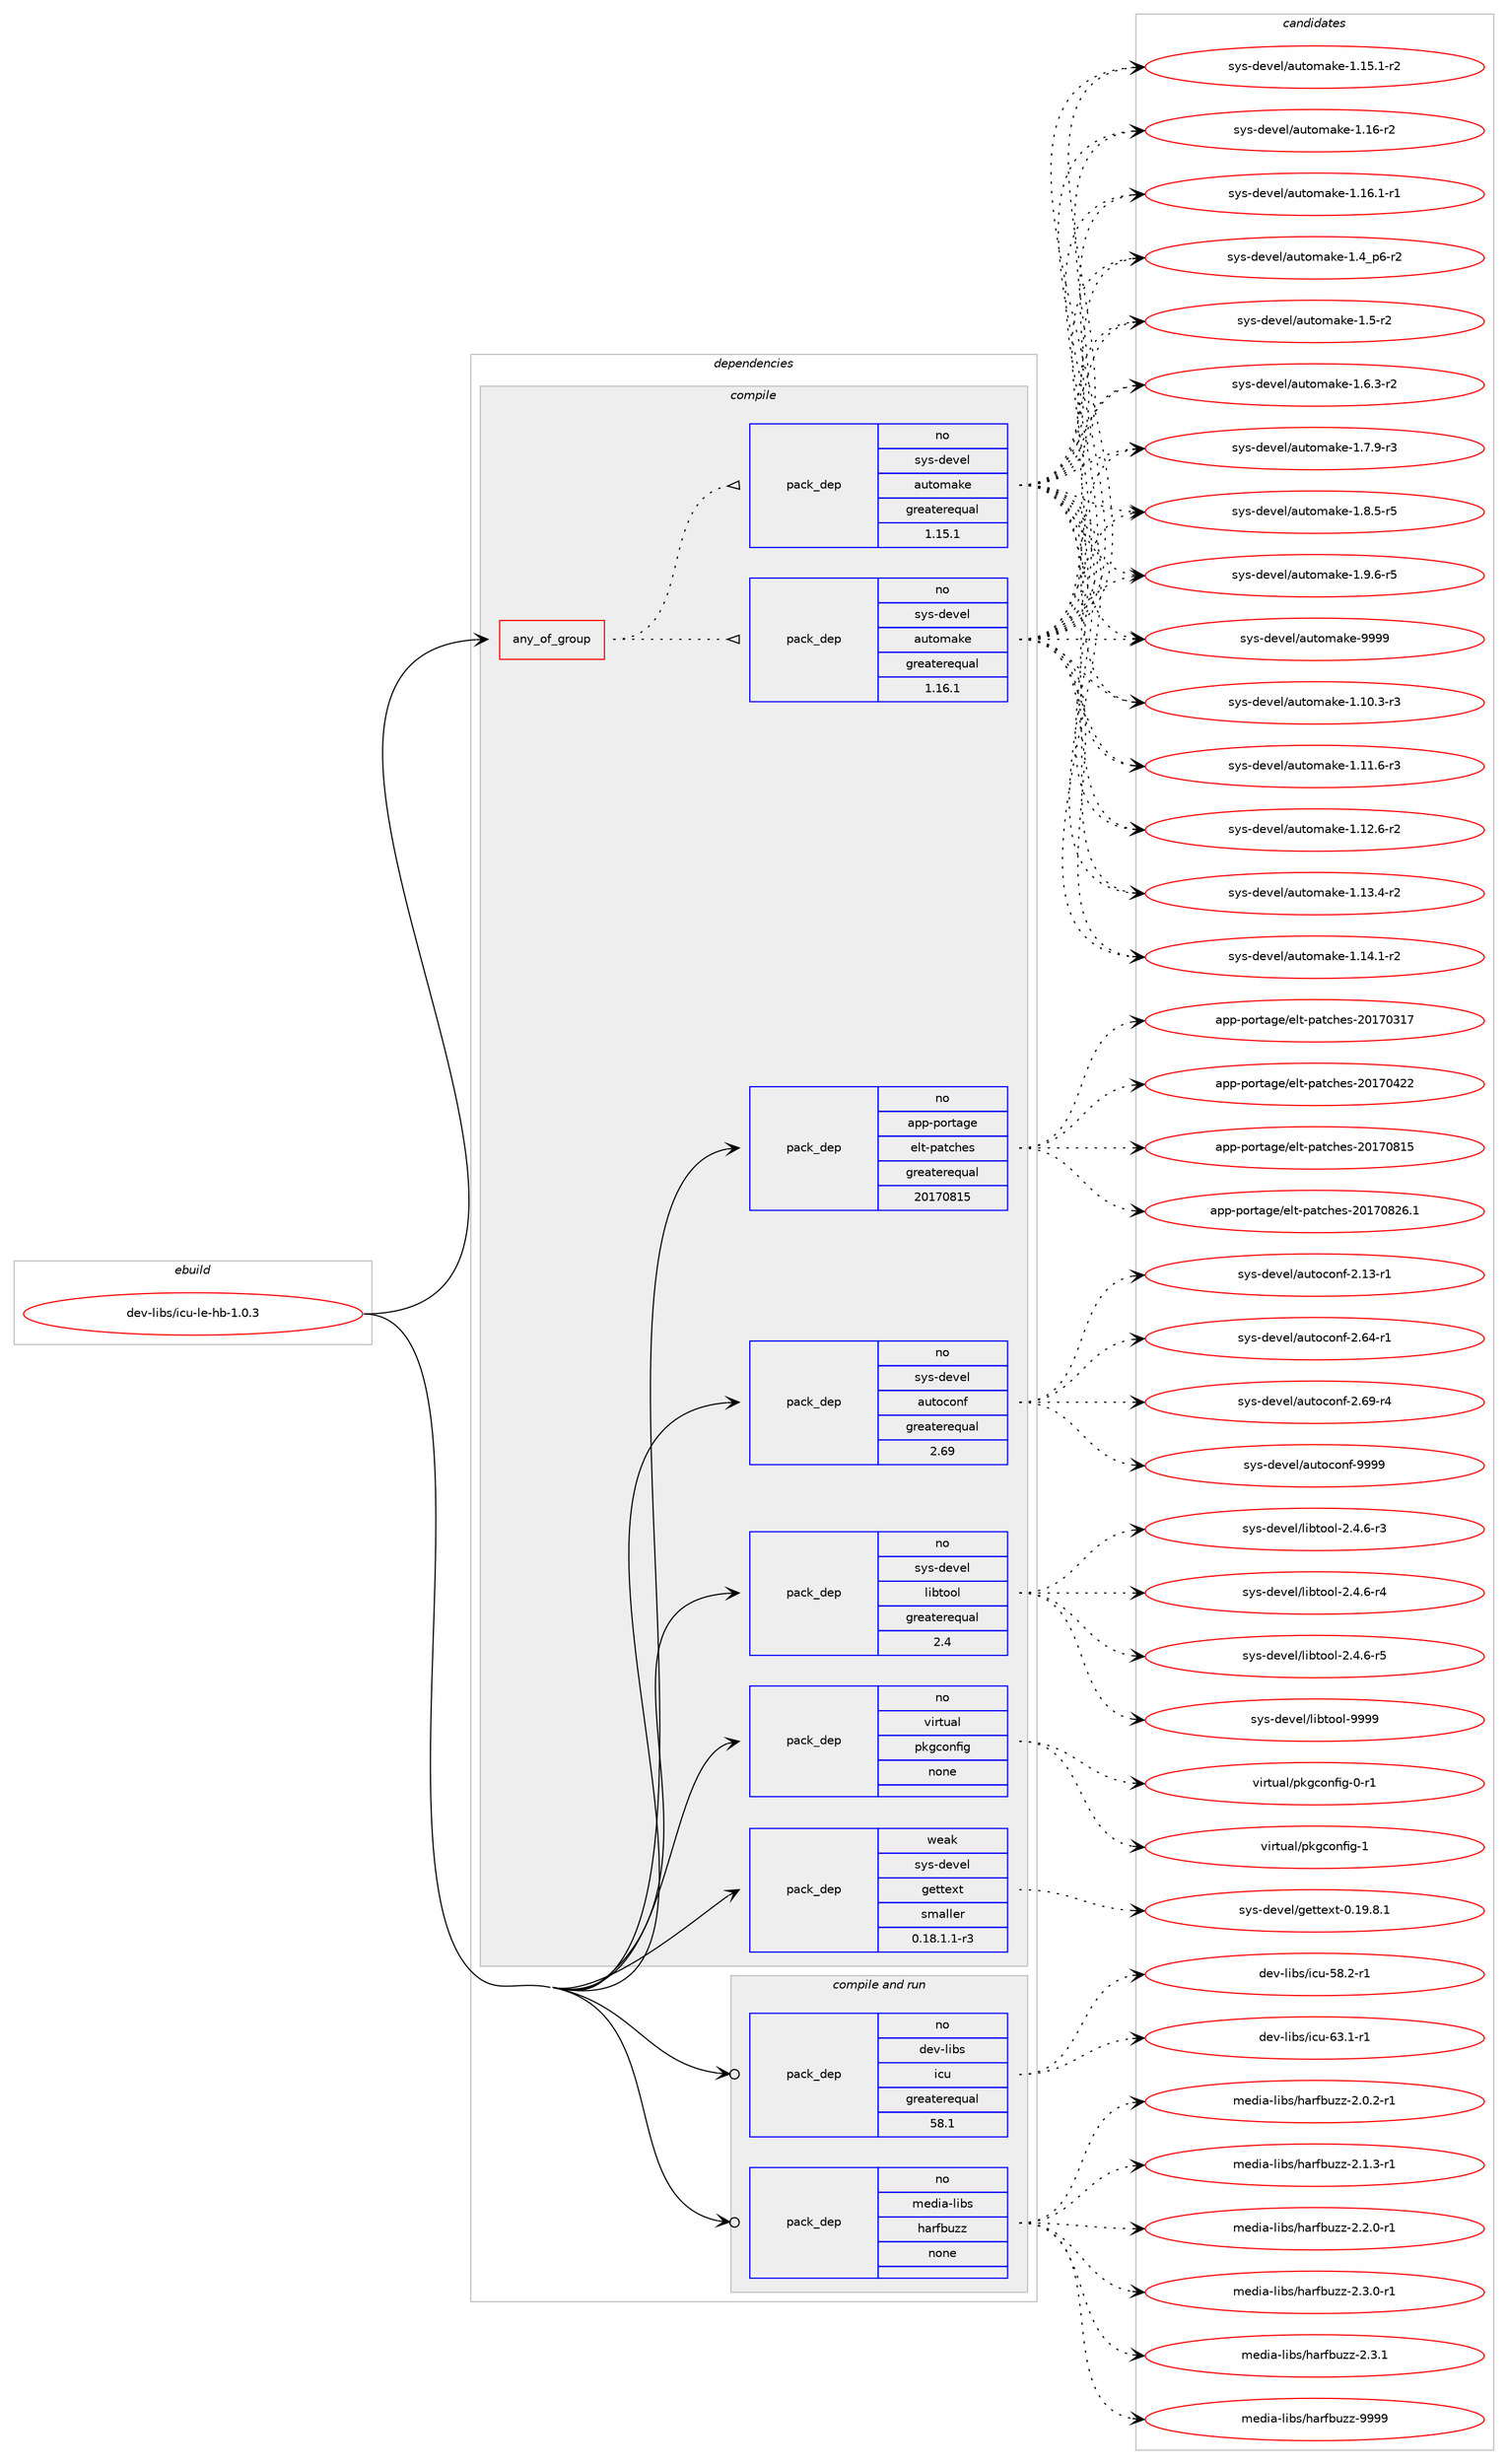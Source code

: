 digraph prolog {

# *************
# Graph options
# *************

newrank=true;
concentrate=true;
compound=true;
graph [rankdir=LR,fontname=Helvetica,fontsize=10,ranksep=1.5];#, ranksep=2.5, nodesep=0.2];
edge  [arrowhead=vee];
node  [fontname=Helvetica,fontsize=10];

# **********
# The ebuild
# **********

subgraph cluster_leftcol {
color=gray;
rank=same;
label=<<i>ebuild</i>>;
id [label="dev-libs/icu-le-hb-1.0.3", color=red, width=4, href="../dev-libs/icu-le-hb-1.0.3.svg"];
}

# ****************
# The dependencies
# ****************

subgraph cluster_midcol {
color=gray;
label=<<i>dependencies</i>>;
subgraph cluster_compile {
fillcolor="#eeeeee";
style=filled;
label=<<i>compile</i>>;
subgraph any22172 {
dependency1366354 [label=<<TABLE BORDER="0" CELLBORDER="1" CELLSPACING="0" CELLPADDING="4"><TR><TD CELLPADDING="10">any_of_group</TD></TR></TABLE>>, shape=none, color=red];subgraph pack977879 {
dependency1366355 [label=<<TABLE BORDER="0" CELLBORDER="1" CELLSPACING="0" CELLPADDING="4" WIDTH="220"><TR><TD ROWSPAN="6" CELLPADDING="30">pack_dep</TD></TR><TR><TD WIDTH="110">no</TD></TR><TR><TD>sys-devel</TD></TR><TR><TD>automake</TD></TR><TR><TD>greaterequal</TD></TR><TR><TD>1.16.1</TD></TR></TABLE>>, shape=none, color=blue];
}
dependency1366354:e -> dependency1366355:w [weight=20,style="dotted",arrowhead="oinv"];
subgraph pack977880 {
dependency1366356 [label=<<TABLE BORDER="0" CELLBORDER="1" CELLSPACING="0" CELLPADDING="4" WIDTH="220"><TR><TD ROWSPAN="6" CELLPADDING="30">pack_dep</TD></TR><TR><TD WIDTH="110">no</TD></TR><TR><TD>sys-devel</TD></TR><TR><TD>automake</TD></TR><TR><TD>greaterequal</TD></TR><TR><TD>1.15.1</TD></TR></TABLE>>, shape=none, color=blue];
}
dependency1366354:e -> dependency1366356:w [weight=20,style="dotted",arrowhead="oinv"];
}
id:e -> dependency1366354:w [weight=20,style="solid",arrowhead="vee"];
subgraph pack977881 {
dependency1366357 [label=<<TABLE BORDER="0" CELLBORDER="1" CELLSPACING="0" CELLPADDING="4" WIDTH="220"><TR><TD ROWSPAN="6" CELLPADDING="30">pack_dep</TD></TR><TR><TD WIDTH="110">no</TD></TR><TR><TD>app-portage</TD></TR><TR><TD>elt-patches</TD></TR><TR><TD>greaterequal</TD></TR><TR><TD>20170815</TD></TR></TABLE>>, shape=none, color=blue];
}
id:e -> dependency1366357:w [weight=20,style="solid",arrowhead="vee"];
subgraph pack977882 {
dependency1366358 [label=<<TABLE BORDER="0" CELLBORDER="1" CELLSPACING="0" CELLPADDING="4" WIDTH="220"><TR><TD ROWSPAN="6" CELLPADDING="30">pack_dep</TD></TR><TR><TD WIDTH="110">no</TD></TR><TR><TD>sys-devel</TD></TR><TR><TD>autoconf</TD></TR><TR><TD>greaterequal</TD></TR><TR><TD>2.69</TD></TR></TABLE>>, shape=none, color=blue];
}
id:e -> dependency1366358:w [weight=20,style="solid",arrowhead="vee"];
subgraph pack977883 {
dependency1366359 [label=<<TABLE BORDER="0" CELLBORDER="1" CELLSPACING="0" CELLPADDING="4" WIDTH="220"><TR><TD ROWSPAN="6" CELLPADDING="30">pack_dep</TD></TR><TR><TD WIDTH="110">no</TD></TR><TR><TD>sys-devel</TD></TR><TR><TD>libtool</TD></TR><TR><TD>greaterequal</TD></TR><TR><TD>2.4</TD></TR></TABLE>>, shape=none, color=blue];
}
id:e -> dependency1366359:w [weight=20,style="solid",arrowhead="vee"];
subgraph pack977884 {
dependency1366360 [label=<<TABLE BORDER="0" CELLBORDER="1" CELLSPACING="0" CELLPADDING="4" WIDTH="220"><TR><TD ROWSPAN="6" CELLPADDING="30">pack_dep</TD></TR><TR><TD WIDTH="110">no</TD></TR><TR><TD>virtual</TD></TR><TR><TD>pkgconfig</TD></TR><TR><TD>none</TD></TR><TR><TD></TD></TR></TABLE>>, shape=none, color=blue];
}
id:e -> dependency1366360:w [weight=20,style="solid",arrowhead="vee"];
subgraph pack977885 {
dependency1366361 [label=<<TABLE BORDER="0" CELLBORDER="1" CELLSPACING="0" CELLPADDING="4" WIDTH="220"><TR><TD ROWSPAN="6" CELLPADDING="30">pack_dep</TD></TR><TR><TD WIDTH="110">weak</TD></TR><TR><TD>sys-devel</TD></TR><TR><TD>gettext</TD></TR><TR><TD>smaller</TD></TR><TR><TD>0.18.1.1-r3</TD></TR></TABLE>>, shape=none, color=blue];
}
id:e -> dependency1366361:w [weight=20,style="solid",arrowhead="vee"];
}
subgraph cluster_compileandrun {
fillcolor="#eeeeee";
style=filled;
label=<<i>compile and run</i>>;
subgraph pack977886 {
dependency1366362 [label=<<TABLE BORDER="0" CELLBORDER="1" CELLSPACING="0" CELLPADDING="4" WIDTH="220"><TR><TD ROWSPAN="6" CELLPADDING="30">pack_dep</TD></TR><TR><TD WIDTH="110">no</TD></TR><TR><TD>dev-libs</TD></TR><TR><TD>icu</TD></TR><TR><TD>greaterequal</TD></TR><TR><TD>58.1</TD></TR></TABLE>>, shape=none, color=blue];
}
id:e -> dependency1366362:w [weight=20,style="solid",arrowhead="odotvee"];
subgraph pack977887 {
dependency1366363 [label=<<TABLE BORDER="0" CELLBORDER="1" CELLSPACING="0" CELLPADDING="4" WIDTH="220"><TR><TD ROWSPAN="6" CELLPADDING="30">pack_dep</TD></TR><TR><TD WIDTH="110">no</TD></TR><TR><TD>media-libs</TD></TR><TR><TD>harfbuzz</TD></TR><TR><TD>none</TD></TR><TR><TD></TD></TR></TABLE>>, shape=none, color=blue];
}
id:e -> dependency1366363:w [weight=20,style="solid",arrowhead="odotvee"];
}
subgraph cluster_run {
fillcolor="#eeeeee";
style=filled;
label=<<i>run</i>>;
}
}

# **************
# The candidates
# **************

subgraph cluster_choices {
rank=same;
color=gray;
label=<<i>candidates</i>>;

subgraph choice977879 {
color=black;
nodesep=1;
choice11512111545100101118101108479711711611110997107101454946494846514511451 [label="sys-devel/automake-1.10.3-r3", color=red, width=4,href="../sys-devel/automake-1.10.3-r3.svg"];
choice11512111545100101118101108479711711611110997107101454946494946544511451 [label="sys-devel/automake-1.11.6-r3", color=red, width=4,href="../sys-devel/automake-1.11.6-r3.svg"];
choice11512111545100101118101108479711711611110997107101454946495046544511450 [label="sys-devel/automake-1.12.6-r2", color=red, width=4,href="../sys-devel/automake-1.12.6-r2.svg"];
choice11512111545100101118101108479711711611110997107101454946495146524511450 [label="sys-devel/automake-1.13.4-r2", color=red, width=4,href="../sys-devel/automake-1.13.4-r2.svg"];
choice11512111545100101118101108479711711611110997107101454946495246494511450 [label="sys-devel/automake-1.14.1-r2", color=red, width=4,href="../sys-devel/automake-1.14.1-r2.svg"];
choice11512111545100101118101108479711711611110997107101454946495346494511450 [label="sys-devel/automake-1.15.1-r2", color=red, width=4,href="../sys-devel/automake-1.15.1-r2.svg"];
choice1151211154510010111810110847971171161111099710710145494649544511450 [label="sys-devel/automake-1.16-r2", color=red, width=4,href="../sys-devel/automake-1.16-r2.svg"];
choice11512111545100101118101108479711711611110997107101454946495446494511449 [label="sys-devel/automake-1.16.1-r1", color=red, width=4,href="../sys-devel/automake-1.16.1-r1.svg"];
choice115121115451001011181011084797117116111109971071014549465295112544511450 [label="sys-devel/automake-1.4_p6-r2", color=red, width=4,href="../sys-devel/automake-1.4_p6-r2.svg"];
choice11512111545100101118101108479711711611110997107101454946534511450 [label="sys-devel/automake-1.5-r2", color=red, width=4,href="../sys-devel/automake-1.5-r2.svg"];
choice115121115451001011181011084797117116111109971071014549465446514511450 [label="sys-devel/automake-1.6.3-r2", color=red, width=4,href="../sys-devel/automake-1.6.3-r2.svg"];
choice115121115451001011181011084797117116111109971071014549465546574511451 [label="sys-devel/automake-1.7.9-r3", color=red, width=4,href="../sys-devel/automake-1.7.9-r3.svg"];
choice115121115451001011181011084797117116111109971071014549465646534511453 [label="sys-devel/automake-1.8.5-r5", color=red, width=4,href="../sys-devel/automake-1.8.5-r5.svg"];
choice115121115451001011181011084797117116111109971071014549465746544511453 [label="sys-devel/automake-1.9.6-r5", color=red, width=4,href="../sys-devel/automake-1.9.6-r5.svg"];
choice115121115451001011181011084797117116111109971071014557575757 [label="sys-devel/automake-9999", color=red, width=4,href="../sys-devel/automake-9999.svg"];
dependency1366355:e -> choice11512111545100101118101108479711711611110997107101454946494846514511451:w [style=dotted,weight="100"];
dependency1366355:e -> choice11512111545100101118101108479711711611110997107101454946494946544511451:w [style=dotted,weight="100"];
dependency1366355:e -> choice11512111545100101118101108479711711611110997107101454946495046544511450:w [style=dotted,weight="100"];
dependency1366355:e -> choice11512111545100101118101108479711711611110997107101454946495146524511450:w [style=dotted,weight="100"];
dependency1366355:e -> choice11512111545100101118101108479711711611110997107101454946495246494511450:w [style=dotted,weight="100"];
dependency1366355:e -> choice11512111545100101118101108479711711611110997107101454946495346494511450:w [style=dotted,weight="100"];
dependency1366355:e -> choice1151211154510010111810110847971171161111099710710145494649544511450:w [style=dotted,weight="100"];
dependency1366355:e -> choice11512111545100101118101108479711711611110997107101454946495446494511449:w [style=dotted,weight="100"];
dependency1366355:e -> choice115121115451001011181011084797117116111109971071014549465295112544511450:w [style=dotted,weight="100"];
dependency1366355:e -> choice11512111545100101118101108479711711611110997107101454946534511450:w [style=dotted,weight="100"];
dependency1366355:e -> choice115121115451001011181011084797117116111109971071014549465446514511450:w [style=dotted,weight="100"];
dependency1366355:e -> choice115121115451001011181011084797117116111109971071014549465546574511451:w [style=dotted,weight="100"];
dependency1366355:e -> choice115121115451001011181011084797117116111109971071014549465646534511453:w [style=dotted,weight="100"];
dependency1366355:e -> choice115121115451001011181011084797117116111109971071014549465746544511453:w [style=dotted,weight="100"];
dependency1366355:e -> choice115121115451001011181011084797117116111109971071014557575757:w [style=dotted,weight="100"];
}
subgraph choice977880 {
color=black;
nodesep=1;
choice11512111545100101118101108479711711611110997107101454946494846514511451 [label="sys-devel/automake-1.10.3-r3", color=red, width=4,href="../sys-devel/automake-1.10.3-r3.svg"];
choice11512111545100101118101108479711711611110997107101454946494946544511451 [label="sys-devel/automake-1.11.6-r3", color=red, width=4,href="../sys-devel/automake-1.11.6-r3.svg"];
choice11512111545100101118101108479711711611110997107101454946495046544511450 [label="sys-devel/automake-1.12.6-r2", color=red, width=4,href="../sys-devel/automake-1.12.6-r2.svg"];
choice11512111545100101118101108479711711611110997107101454946495146524511450 [label="sys-devel/automake-1.13.4-r2", color=red, width=4,href="../sys-devel/automake-1.13.4-r2.svg"];
choice11512111545100101118101108479711711611110997107101454946495246494511450 [label="sys-devel/automake-1.14.1-r2", color=red, width=4,href="../sys-devel/automake-1.14.1-r2.svg"];
choice11512111545100101118101108479711711611110997107101454946495346494511450 [label="sys-devel/automake-1.15.1-r2", color=red, width=4,href="../sys-devel/automake-1.15.1-r2.svg"];
choice1151211154510010111810110847971171161111099710710145494649544511450 [label="sys-devel/automake-1.16-r2", color=red, width=4,href="../sys-devel/automake-1.16-r2.svg"];
choice11512111545100101118101108479711711611110997107101454946495446494511449 [label="sys-devel/automake-1.16.1-r1", color=red, width=4,href="../sys-devel/automake-1.16.1-r1.svg"];
choice115121115451001011181011084797117116111109971071014549465295112544511450 [label="sys-devel/automake-1.4_p6-r2", color=red, width=4,href="../sys-devel/automake-1.4_p6-r2.svg"];
choice11512111545100101118101108479711711611110997107101454946534511450 [label="sys-devel/automake-1.5-r2", color=red, width=4,href="../sys-devel/automake-1.5-r2.svg"];
choice115121115451001011181011084797117116111109971071014549465446514511450 [label="sys-devel/automake-1.6.3-r2", color=red, width=4,href="../sys-devel/automake-1.6.3-r2.svg"];
choice115121115451001011181011084797117116111109971071014549465546574511451 [label="sys-devel/automake-1.7.9-r3", color=red, width=4,href="../sys-devel/automake-1.7.9-r3.svg"];
choice115121115451001011181011084797117116111109971071014549465646534511453 [label="sys-devel/automake-1.8.5-r5", color=red, width=4,href="../sys-devel/automake-1.8.5-r5.svg"];
choice115121115451001011181011084797117116111109971071014549465746544511453 [label="sys-devel/automake-1.9.6-r5", color=red, width=4,href="../sys-devel/automake-1.9.6-r5.svg"];
choice115121115451001011181011084797117116111109971071014557575757 [label="sys-devel/automake-9999", color=red, width=4,href="../sys-devel/automake-9999.svg"];
dependency1366356:e -> choice11512111545100101118101108479711711611110997107101454946494846514511451:w [style=dotted,weight="100"];
dependency1366356:e -> choice11512111545100101118101108479711711611110997107101454946494946544511451:w [style=dotted,weight="100"];
dependency1366356:e -> choice11512111545100101118101108479711711611110997107101454946495046544511450:w [style=dotted,weight="100"];
dependency1366356:e -> choice11512111545100101118101108479711711611110997107101454946495146524511450:w [style=dotted,weight="100"];
dependency1366356:e -> choice11512111545100101118101108479711711611110997107101454946495246494511450:w [style=dotted,weight="100"];
dependency1366356:e -> choice11512111545100101118101108479711711611110997107101454946495346494511450:w [style=dotted,weight="100"];
dependency1366356:e -> choice1151211154510010111810110847971171161111099710710145494649544511450:w [style=dotted,weight="100"];
dependency1366356:e -> choice11512111545100101118101108479711711611110997107101454946495446494511449:w [style=dotted,weight="100"];
dependency1366356:e -> choice115121115451001011181011084797117116111109971071014549465295112544511450:w [style=dotted,weight="100"];
dependency1366356:e -> choice11512111545100101118101108479711711611110997107101454946534511450:w [style=dotted,weight="100"];
dependency1366356:e -> choice115121115451001011181011084797117116111109971071014549465446514511450:w [style=dotted,weight="100"];
dependency1366356:e -> choice115121115451001011181011084797117116111109971071014549465546574511451:w [style=dotted,weight="100"];
dependency1366356:e -> choice115121115451001011181011084797117116111109971071014549465646534511453:w [style=dotted,weight="100"];
dependency1366356:e -> choice115121115451001011181011084797117116111109971071014549465746544511453:w [style=dotted,weight="100"];
dependency1366356:e -> choice115121115451001011181011084797117116111109971071014557575757:w [style=dotted,weight="100"];
}
subgraph choice977881 {
color=black;
nodesep=1;
choice97112112451121111141169710310147101108116451129711699104101115455048495548514955 [label="app-portage/elt-patches-20170317", color=red, width=4,href="../app-portage/elt-patches-20170317.svg"];
choice97112112451121111141169710310147101108116451129711699104101115455048495548525050 [label="app-portage/elt-patches-20170422", color=red, width=4,href="../app-portage/elt-patches-20170422.svg"];
choice97112112451121111141169710310147101108116451129711699104101115455048495548564953 [label="app-portage/elt-patches-20170815", color=red, width=4,href="../app-portage/elt-patches-20170815.svg"];
choice971121124511211111411697103101471011081164511297116991041011154550484955485650544649 [label="app-portage/elt-patches-20170826.1", color=red, width=4,href="../app-portage/elt-patches-20170826.1.svg"];
dependency1366357:e -> choice97112112451121111141169710310147101108116451129711699104101115455048495548514955:w [style=dotted,weight="100"];
dependency1366357:e -> choice97112112451121111141169710310147101108116451129711699104101115455048495548525050:w [style=dotted,weight="100"];
dependency1366357:e -> choice97112112451121111141169710310147101108116451129711699104101115455048495548564953:w [style=dotted,weight="100"];
dependency1366357:e -> choice971121124511211111411697103101471011081164511297116991041011154550484955485650544649:w [style=dotted,weight="100"];
}
subgraph choice977882 {
color=black;
nodesep=1;
choice1151211154510010111810110847971171161119911111010245504649514511449 [label="sys-devel/autoconf-2.13-r1", color=red, width=4,href="../sys-devel/autoconf-2.13-r1.svg"];
choice1151211154510010111810110847971171161119911111010245504654524511449 [label="sys-devel/autoconf-2.64-r1", color=red, width=4,href="../sys-devel/autoconf-2.64-r1.svg"];
choice1151211154510010111810110847971171161119911111010245504654574511452 [label="sys-devel/autoconf-2.69-r4", color=red, width=4,href="../sys-devel/autoconf-2.69-r4.svg"];
choice115121115451001011181011084797117116111991111101024557575757 [label="sys-devel/autoconf-9999", color=red, width=4,href="../sys-devel/autoconf-9999.svg"];
dependency1366358:e -> choice1151211154510010111810110847971171161119911111010245504649514511449:w [style=dotted,weight="100"];
dependency1366358:e -> choice1151211154510010111810110847971171161119911111010245504654524511449:w [style=dotted,weight="100"];
dependency1366358:e -> choice1151211154510010111810110847971171161119911111010245504654574511452:w [style=dotted,weight="100"];
dependency1366358:e -> choice115121115451001011181011084797117116111991111101024557575757:w [style=dotted,weight="100"];
}
subgraph choice977883 {
color=black;
nodesep=1;
choice1151211154510010111810110847108105981161111111084550465246544511451 [label="sys-devel/libtool-2.4.6-r3", color=red, width=4,href="../sys-devel/libtool-2.4.6-r3.svg"];
choice1151211154510010111810110847108105981161111111084550465246544511452 [label="sys-devel/libtool-2.4.6-r4", color=red, width=4,href="../sys-devel/libtool-2.4.6-r4.svg"];
choice1151211154510010111810110847108105981161111111084550465246544511453 [label="sys-devel/libtool-2.4.6-r5", color=red, width=4,href="../sys-devel/libtool-2.4.6-r5.svg"];
choice1151211154510010111810110847108105981161111111084557575757 [label="sys-devel/libtool-9999", color=red, width=4,href="../sys-devel/libtool-9999.svg"];
dependency1366359:e -> choice1151211154510010111810110847108105981161111111084550465246544511451:w [style=dotted,weight="100"];
dependency1366359:e -> choice1151211154510010111810110847108105981161111111084550465246544511452:w [style=dotted,weight="100"];
dependency1366359:e -> choice1151211154510010111810110847108105981161111111084550465246544511453:w [style=dotted,weight="100"];
dependency1366359:e -> choice1151211154510010111810110847108105981161111111084557575757:w [style=dotted,weight="100"];
}
subgraph choice977884 {
color=black;
nodesep=1;
choice11810511411611797108471121071039911111010210510345484511449 [label="virtual/pkgconfig-0-r1", color=red, width=4,href="../virtual/pkgconfig-0-r1.svg"];
choice1181051141161179710847112107103991111101021051034549 [label="virtual/pkgconfig-1", color=red, width=4,href="../virtual/pkgconfig-1.svg"];
dependency1366360:e -> choice11810511411611797108471121071039911111010210510345484511449:w [style=dotted,weight="100"];
dependency1366360:e -> choice1181051141161179710847112107103991111101021051034549:w [style=dotted,weight="100"];
}
subgraph choice977885 {
color=black;
nodesep=1;
choice1151211154510010111810110847103101116116101120116454846495746564649 [label="sys-devel/gettext-0.19.8.1", color=red, width=4,href="../sys-devel/gettext-0.19.8.1.svg"];
dependency1366361:e -> choice1151211154510010111810110847103101116116101120116454846495746564649:w [style=dotted,weight="100"];
}
subgraph choice977886 {
color=black;
nodesep=1;
choice1001011184510810598115471059911745535646504511449 [label="dev-libs/icu-58.2-r1", color=red, width=4,href="../dev-libs/icu-58.2-r1.svg"];
choice1001011184510810598115471059911745545146494511449 [label="dev-libs/icu-63.1-r1", color=red, width=4,href="../dev-libs/icu-63.1-r1.svg"];
dependency1366362:e -> choice1001011184510810598115471059911745535646504511449:w [style=dotted,weight="100"];
dependency1366362:e -> choice1001011184510810598115471059911745545146494511449:w [style=dotted,weight="100"];
}
subgraph choice977887 {
color=black;
nodesep=1;
choice1091011001059745108105981154710497114102981171221224550464846504511449 [label="media-libs/harfbuzz-2.0.2-r1", color=red, width=4,href="../media-libs/harfbuzz-2.0.2-r1.svg"];
choice1091011001059745108105981154710497114102981171221224550464946514511449 [label="media-libs/harfbuzz-2.1.3-r1", color=red, width=4,href="../media-libs/harfbuzz-2.1.3-r1.svg"];
choice1091011001059745108105981154710497114102981171221224550465046484511449 [label="media-libs/harfbuzz-2.2.0-r1", color=red, width=4,href="../media-libs/harfbuzz-2.2.0-r1.svg"];
choice1091011001059745108105981154710497114102981171221224550465146484511449 [label="media-libs/harfbuzz-2.3.0-r1", color=red, width=4,href="../media-libs/harfbuzz-2.3.0-r1.svg"];
choice109101100105974510810598115471049711410298117122122455046514649 [label="media-libs/harfbuzz-2.3.1", color=red, width=4,href="../media-libs/harfbuzz-2.3.1.svg"];
choice1091011001059745108105981154710497114102981171221224557575757 [label="media-libs/harfbuzz-9999", color=red, width=4,href="../media-libs/harfbuzz-9999.svg"];
dependency1366363:e -> choice1091011001059745108105981154710497114102981171221224550464846504511449:w [style=dotted,weight="100"];
dependency1366363:e -> choice1091011001059745108105981154710497114102981171221224550464946514511449:w [style=dotted,weight="100"];
dependency1366363:e -> choice1091011001059745108105981154710497114102981171221224550465046484511449:w [style=dotted,weight="100"];
dependency1366363:e -> choice1091011001059745108105981154710497114102981171221224550465146484511449:w [style=dotted,weight="100"];
dependency1366363:e -> choice109101100105974510810598115471049711410298117122122455046514649:w [style=dotted,weight="100"];
dependency1366363:e -> choice1091011001059745108105981154710497114102981171221224557575757:w [style=dotted,weight="100"];
}
}

}
